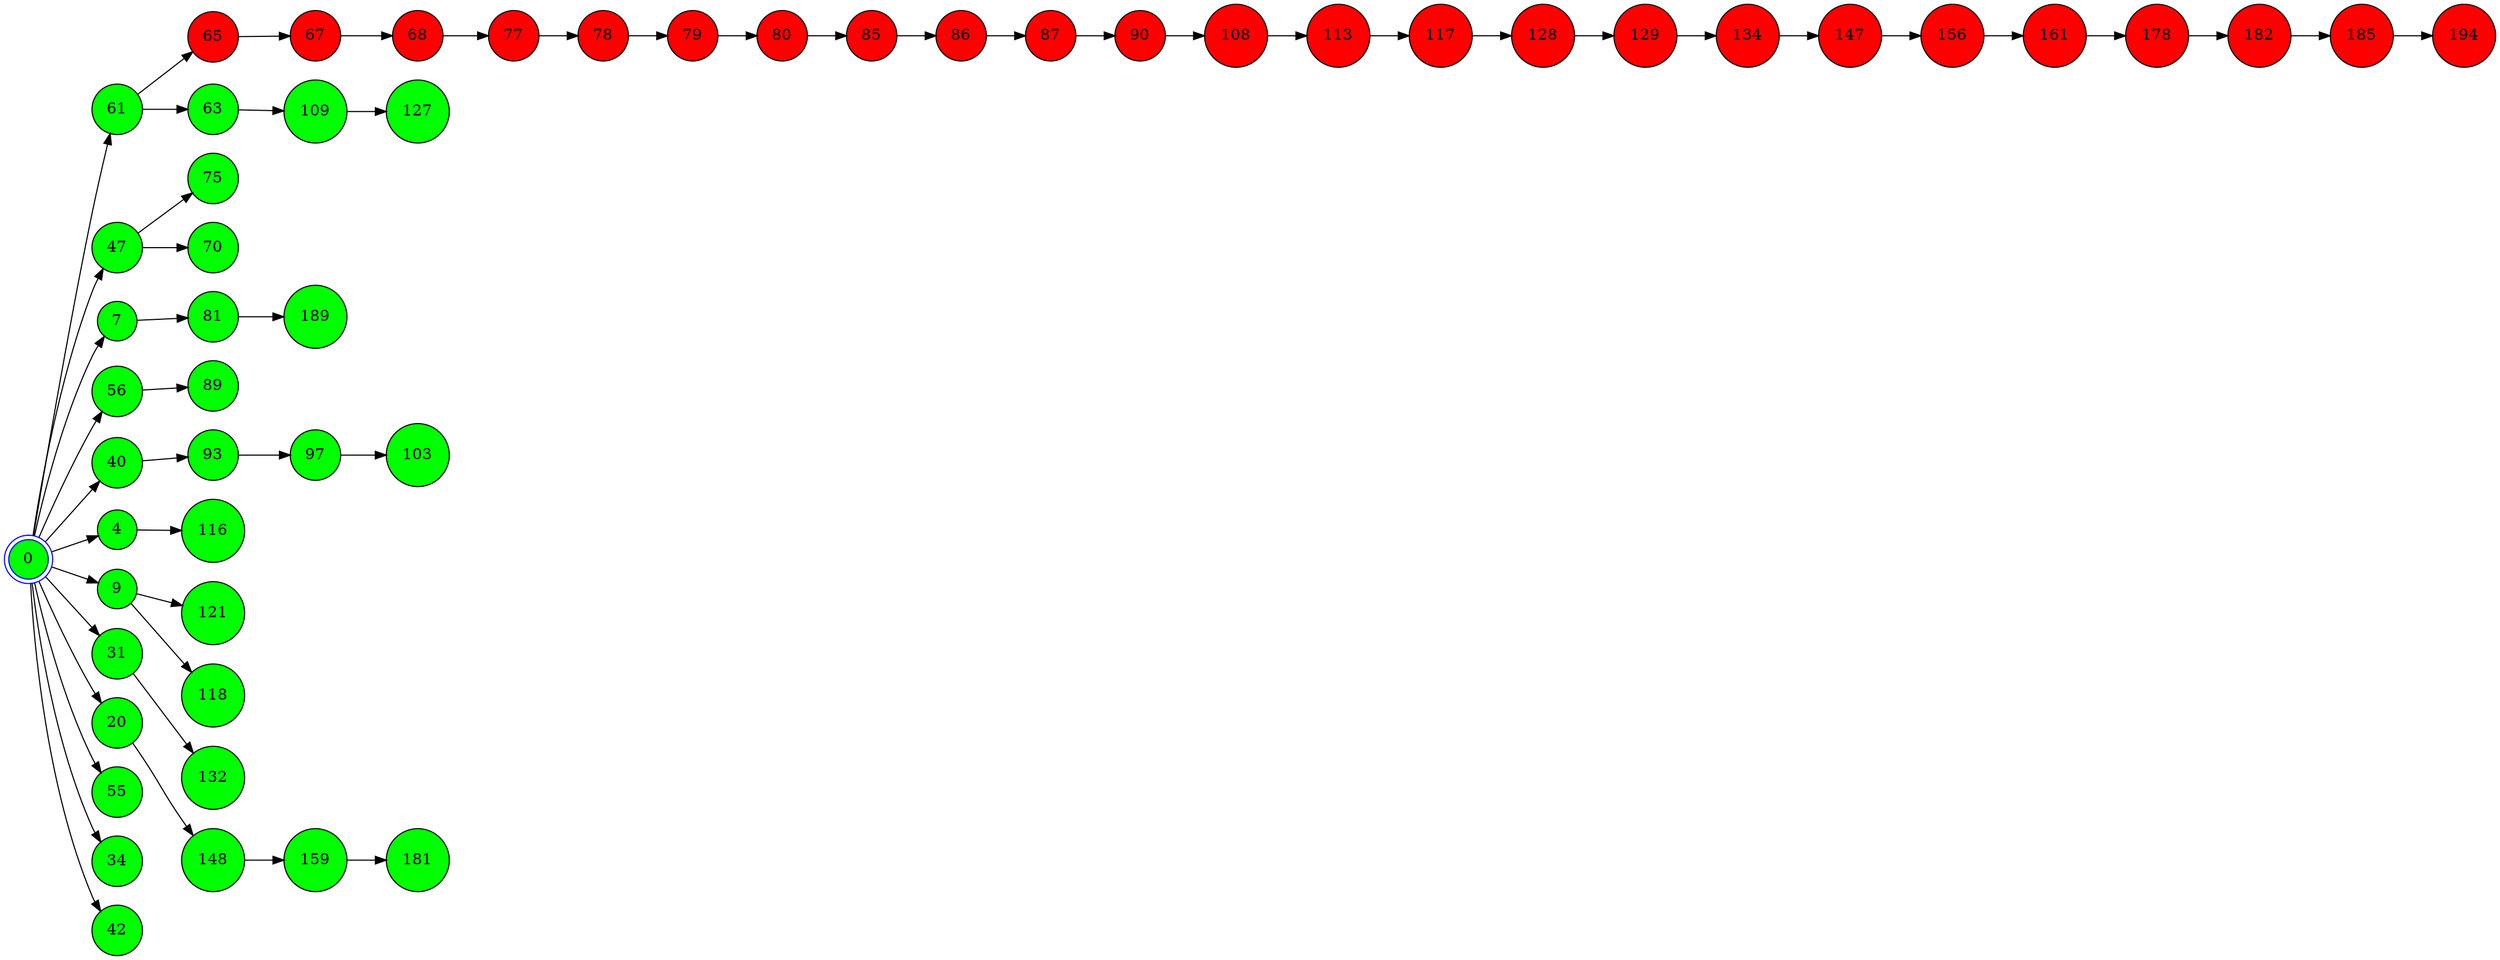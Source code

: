 digraph BlockchainTree {
    rankdir=LR;
    node [shape=circle, style=filled, fontcolor=black];

    0 [fillcolor=green];
    0 [shape=doublecircle, color=blue];
    61 [fillcolor=green];
    0 -> 61;
    65 [fillcolor=red];
    61 -> 65;
    67 [fillcolor=red];
    65 -> 67;
    47 [fillcolor=green];
    0 -> 47;
    68 [fillcolor=red];
    67 -> 68;
    77 [fillcolor=red];
    68 -> 77;
    78 [fillcolor=red];
    77 -> 78;
    79 [fillcolor=red];
    78 -> 79;
    7 [fillcolor=green];
    0 -> 7;
    80 [fillcolor=red];
    79 -> 80;
    85 [fillcolor=red];
    80 -> 85;
    86 [fillcolor=red];
    85 -> 86;
    56 [fillcolor=green];
    0 -> 56;
    87 [fillcolor=red];
    86 -> 87;
    40 [fillcolor=green];
    0 -> 40;
    93 [fillcolor=green];
    40 -> 93;
    97 [fillcolor=green];
    93 -> 97;
    90 [fillcolor=red];
    87 -> 90;
    63 [fillcolor=green];
    61 -> 63;
    108 [fillcolor=red];
    90 -> 108;
    4 [fillcolor=green];
    0 -> 4;
    113 [fillcolor=red];
    108 -> 113;
    9 [fillcolor=green];
    0 -> 9;
    109 [fillcolor=green];
    63 -> 109;
    117 [fillcolor=red];
    113 -> 117;
    128 [fillcolor=red];
    117 -> 128;
    31 [fillcolor=green];
    0 -> 31;
    129 [fillcolor=red];
    128 -> 129;
    75 [fillcolor=green];
    47 -> 75;
    116 [fillcolor=green];
    4 -> 116;
    121 [fillcolor=green];
    9 -> 121;
    134 [fillcolor=red];
    129 -> 134;
    20 [fillcolor=green];
    0 -> 20;
    132 [fillcolor=green];
    31 -> 132;
    147 [fillcolor=red];
    134 -> 147;
    148 [fillcolor=green];
    20 -> 148;
    156 [fillcolor=red];
    147 -> 156;
    70 [fillcolor=green];
    47 -> 70;
    55 [fillcolor=green];
    0 -> 55;
    127 [fillcolor=green];
    109 -> 127;
    103 [fillcolor=green];
    97 -> 103;
    161 [fillcolor=red];
    156 -> 161;
    159 [fillcolor=green];
    148 -> 159;
    178 [fillcolor=red];
    161 -> 178;
    89 [fillcolor=green];
    56 -> 89;
    182 [fillcolor=red];
    178 -> 182;
    81 [fillcolor=green];
    7 -> 81;
    118 [fillcolor=green];
    9 -> 118;
    189 [fillcolor=green];
    81 -> 189;
    185 [fillcolor=red];
    182 -> 185;
    194 [fillcolor=red];
    185 -> 194;
    181 [fillcolor=green];
    159 -> 181;
    34 [fillcolor=green];
    0 -> 34;
    42 [fillcolor=green];
    0 -> 42;
}
